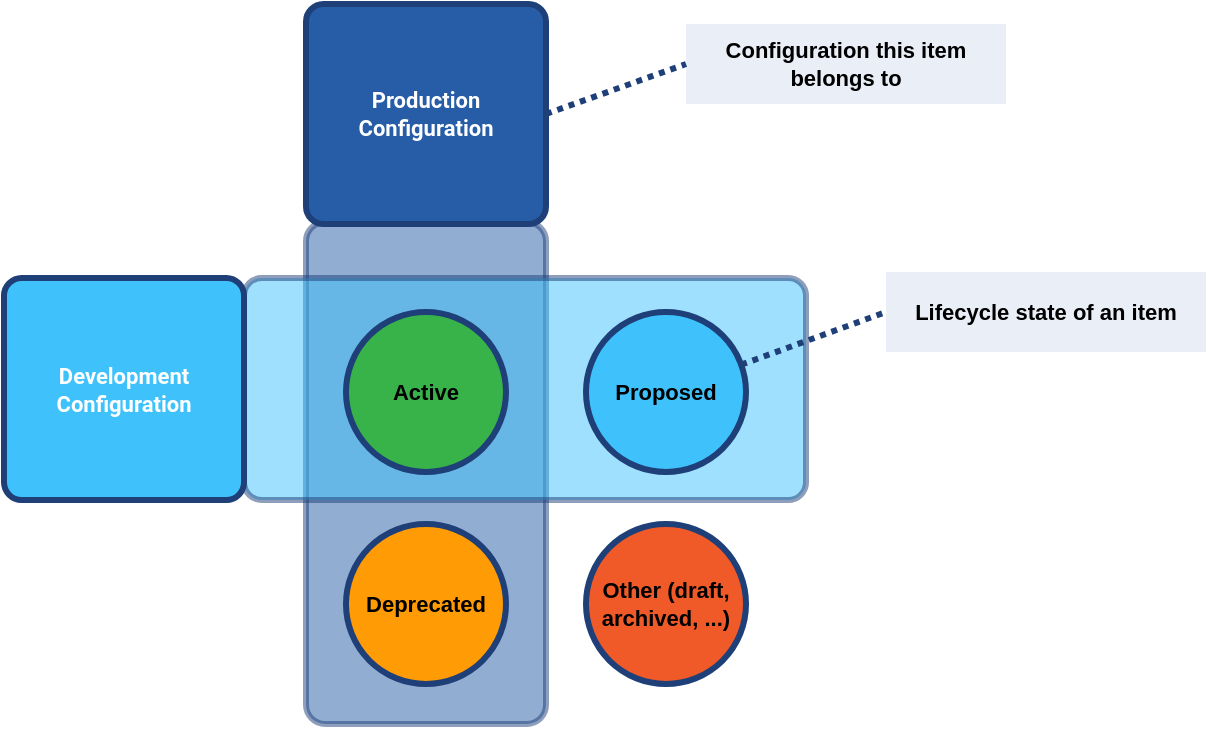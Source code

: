 <mxfile version="20.8.10" type="device"><diagram name="Page-1" id="n-DnGWqNIgfvOSr8Z6RV"><mxGraphModel dx="2058" dy="1188" grid="1" gridSize="10" guides="1" tooltips="1" connect="1" arrows="1" fold="1" page="1" pageScale="1" pageWidth="1169" pageHeight="827" math="0" shadow="0"><root><mxCell id="0"/><mxCell id="1" parent="0"/><mxCell id="YAv3UJXLace2xuP2sf86-8" value="" style="rounded=1;whiteSpace=wrap;html=1;strokeWidth=3;arcSize=8;strokeColor=#1E3F78;fillColor=#265DA6;fontStyle=1;spacing=2;fontSize=11;opacity=50;" vertex="1" parent="1"><mxGeometry x="250" y="369" width="120" height="251" as="geometry"/></mxCell><mxCell id="YAv3UJXLace2xuP2sf86-6" value="" style="rounded=1;whiteSpace=wrap;html=1;strokeWidth=3;arcSize=8;strokeColor=#1E3F78;fillColor=#3FC2FC;fontStyle=1;spacing=2;fontSize=11;opacity=50;" vertex="1" parent="1"><mxGeometry x="219" y="397" width="281" height="111" as="geometry"/></mxCell><mxCell id="BSXZSMQVlqmU2A-MFgyq-18" value="&lt;font color=&quot;#ffffff&quot; face=&quot;Roboto&quot; data-font-src=&quot;https://fonts.googleapis.com/css?family=Roboto&quot; style=&quot;font-size: 11px; line-height: 125%;&quot;&gt;Production Configuration&lt;/font&gt;" style="rounded=1;whiteSpace=wrap;html=1;strokeWidth=3;arcSize=8;strokeColor=#1E3F78;fillColor=#265DA6;fontStyle=1;spacing=2;fontSize=11;" parent="1" vertex="1"><mxGeometry x="250" y="260" width="120" height="110" as="geometry"/></mxCell><mxCell id="BSXZSMQVlqmU2A-MFgyq-19" value="&lt;font color=&quot;#ffffff&quot; face=&quot;Roboto&quot; data-font-src=&quot;https://fonts.googleapis.com/css?family=Roboto&quot; style=&quot;font-size: 11px; line-height: 125%;&quot;&gt;Development Configuration&lt;/font&gt;" style="rounded=1;whiteSpace=wrap;html=1;strokeWidth=3;arcSize=8;strokeColor=#1E3F78;fillColor=#3FC2FC;fontStyle=1;spacing=2;fontSize=11;" parent="1" vertex="1"><mxGeometry x="99" y="397" width="120" height="111" as="geometry"/></mxCell><mxCell id="BSXZSMQVlqmU2A-MFgyq-28" value="Lifecycle state of an item" style="rounded=0;whiteSpace=wrap;html=1;strokeWidth=2;perimeterSpacing=0;glass=0;strokeColor=none;fillColor=#EAEFF7;fontStyle=1;spacing=2;fontSize=11;" parent="1" vertex="1"><mxGeometry x="540" y="394" width="160" height="40" as="geometry"/></mxCell><mxCell id="YAv3UJXLace2xuP2sf86-1" value="Active" style="ellipse;whiteSpace=wrap;html=1;aspect=fixed;rounded=0;glass=0;strokeColor=#1E3F78;strokeWidth=3;fillColor=#37B34A;fontStyle=1;spacing=2;fontSize=11;" vertex="1" parent="1"><mxGeometry x="270" y="414" width="80" height="80" as="geometry"/></mxCell><mxCell id="YAv3UJXLace2xuP2sf86-2" value="Proposed" style="ellipse;whiteSpace=wrap;html=1;aspect=fixed;rounded=0;glass=0;strokeColor=#1E3F78;strokeWidth=3;fillColor=#3FC2FC;fontStyle=1;spacing=2;fontSize=11;" vertex="1" parent="1"><mxGeometry x="390" y="414" width="80" height="80" as="geometry"/></mxCell><mxCell id="YAv3UJXLace2xuP2sf86-3" value="Deprecated" style="ellipse;whiteSpace=wrap;html=1;aspect=fixed;rounded=0;glass=0;strokeColor=#1E3F78;strokeWidth=3;fillColor=#FF9B05;fontStyle=1;spacing=2;fontSize=11;" vertex="1" parent="1"><mxGeometry x="270" y="520" width="80" height="80" as="geometry"/></mxCell><mxCell id="YAv3UJXLace2xuP2sf86-4" value="Other (draft, archived, ...)" style="ellipse;whiteSpace=wrap;html=1;aspect=fixed;rounded=0;glass=0;strokeColor=#1E3F78;strokeWidth=3;fillColor=#F05A28;fontStyle=1;spacing=2;fontSize=11;" vertex="1" parent="1"><mxGeometry x="390" y="520" width="80" height="80" as="geometry"/></mxCell><mxCell id="YAv3UJXLace2xuP2sf86-13" value="" style="endArrow=none;html=1;strokeWidth=3;strokeColor=#1E3F78;dashed=1;dashPattern=1 1;rounded=0;entryX=0;entryY=0.5;entryDx=0;entryDy=0;" edge="1" parent="1" source="YAv3UJXLace2xuP2sf86-2" target="BSXZSMQVlqmU2A-MFgyq-28"><mxGeometry width="50" height="50" relative="1" as="geometry"><mxPoint x="490" y="430" as="sourcePoint"/><mxPoint x="540" y="380" as="targetPoint"/></mxGeometry></mxCell><mxCell id="YAv3UJXLace2xuP2sf86-14" value="Configuration this item belongs to" style="rounded=0;whiteSpace=wrap;html=1;strokeWidth=2;perimeterSpacing=0;glass=0;strokeColor=none;fillColor=#EAEFF7;fontStyle=1;spacing=2;fontSize=11;" vertex="1" parent="1"><mxGeometry x="440" y="270" width="160" height="40" as="geometry"/></mxCell><mxCell id="YAv3UJXLace2xuP2sf86-15" value="" style="endArrow=none;html=1;strokeWidth=3;strokeColor=#1E3F78;dashed=1;dashPattern=1 1;rounded=0;entryX=0;entryY=0.5;entryDx=0;entryDy=0;exitX=1;exitY=0.5;exitDx=0;exitDy=0;" edge="1" parent="1" source="BSXZSMQVlqmU2A-MFgyq-18" target="YAv3UJXLace2xuP2sf86-14"><mxGeometry width="50" height="50" relative="1" as="geometry"><mxPoint x="560" y="640" as="sourcePoint"/><mxPoint x="610" y="590" as="targetPoint"/></mxGeometry></mxCell></root></mxGraphModel></diagram></mxfile>